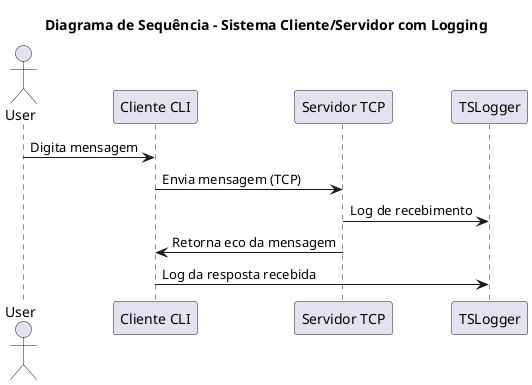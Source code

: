@startuml
title Diagrama de Sequência - Sistema Cliente/Servidor com Logging

actor User
participant "Cliente CLI" as C
participant "Servidor TCP" as S
participant "TSLogger" as L

User -> C: Digita mensagem
C -> S: Envia mensagem (TCP)
S -> L: Log de recebimento
S -> C: Retorna eco da mensagem
C -> L: Log da resposta recebida
@enduml

